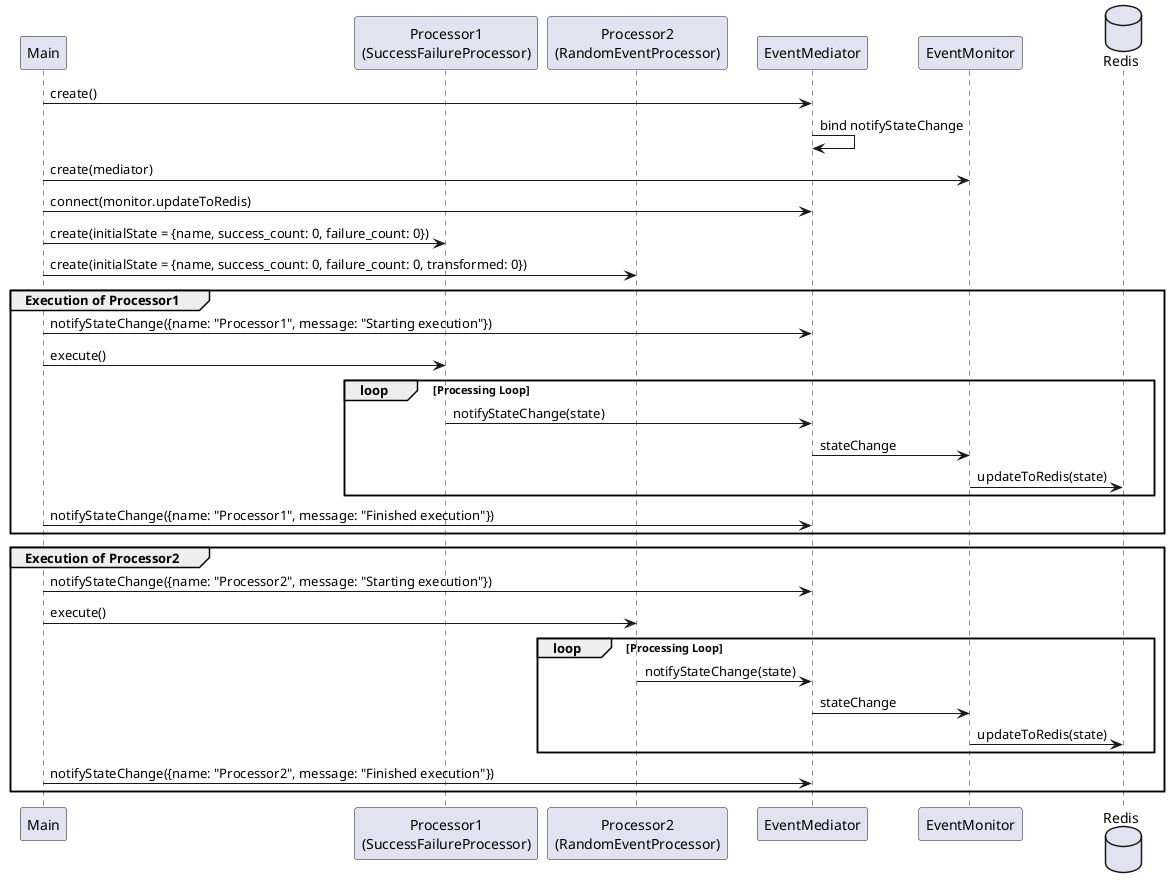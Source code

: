 @startuml

participant Main
participant SuccessFailureProcessor as "Processor1\n(SuccessFailureProcessor)"
participant RandomEventProcessor as "Processor2\n(RandomEventProcessor)"
participant EventMediator
participant EventMonitor
database Redis

Main -> EventMediator : create()
EventMediator -> EventMediator : bind notifyStateChange
Main -> EventMonitor : create(mediator)
Main -> EventMediator : connect(monitor.updateToRedis)

Main -> SuccessFailureProcessor : create(initialState = {name, success_count: 0, failure_count: 0})
Main -> RandomEventProcessor : create(initialState = {name, success_count: 0, failure_count: 0, transformed: 0})

group Execution of Processor1
    Main -> EventMediator : notifyStateChange({name: "Processor1", message: "Starting execution"})
    Main -> SuccessFailureProcessor : execute()
    loop Processing Loop
        SuccessFailureProcessor -> EventMediator : notifyStateChange(state)
        EventMediator -> EventMonitor : stateChange
        EventMonitor -> Redis : updateToRedis(state)
    end
    Main -> EventMediator : notifyStateChange({name: "Processor1", message: "Finished execution"})
end

group Execution of Processor2
    Main -> EventMediator : notifyStateChange({name: "Processor2", message: "Starting execution"})
    Main -> RandomEventProcessor : execute()
    loop Processing Loop
        RandomEventProcessor -> EventMediator : notifyStateChange(state)
        EventMediator -> EventMonitor : stateChange
        EventMonitor -> Redis : updateToRedis(state)
    end
    Main -> EventMediator : notifyStateChange({name: "Processor2", message: "Finished execution"})
end

@enduml
